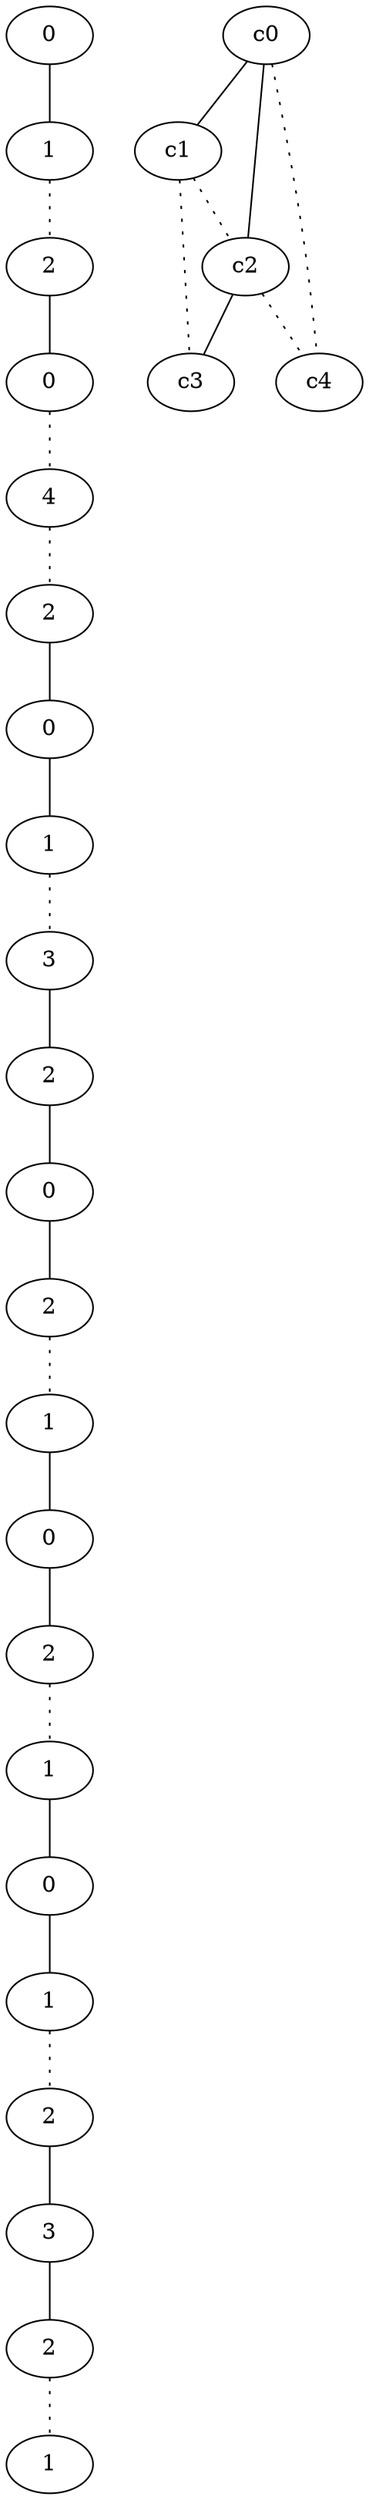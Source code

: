 graph {
a0[label=0];
a1[label=1];
a2[label=2];
a3[label=0];
a4[label=4];
a5[label=2];
a6[label=0];
a7[label=1];
a8[label=3];
a9[label=2];
a10[label=0];
a11[label=2];
a12[label=1];
a13[label=0];
a14[label=2];
a15[label=1];
a16[label=0];
a17[label=1];
a18[label=2];
a19[label=3];
a20[label=2];
a21[label=1];
a0 -- a1;
a1 -- a2 [style=dotted];
a2 -- a3;
a3 -- a4 [style=dotted];
a4 -- a5 [style=dotted];
a5 -- a6;
a6 -- a7;
a7 -- a8 [style=dotted];
a8 -- a9;
a9 -- a10;
a10 -- a11;
a11 -- a12 [style=dotted];
a12 -- a13;
a13 -- a14;
a14 -- a15 [style=dotted];
a15 -- a16;
a16 -- a17;
a17 -- a18 [style=dotted];
a18 -- a19;
a19 -- a20;
a20 -- a21 [style=dotted];
c0 -- c1;
c0 -- c2;
c0 -- c4 [style=dotted];
c1 -- c2 [style=dotted];
c1 -- c3 [style=dotted];
c2 -- c3;
c2 -- c4 [style=dotted];
}
